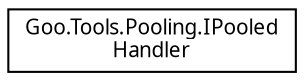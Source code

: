 digraph "Graphical Class Hierarchy"
{
 // LATEX_PDF_SIZE
  edge [fontname="Calibrii",fontsize="10",labelfontname="Calibrii",labelfontsize="10"];
  node [fontname="Calibrii",fontsize="10",shape=record];
  rankdir="LR";
  Node0 [label="Goo.Tools.Pooling.IPooled\lHandler",height=0.2,width=0.4,color="black", fillcolor="white", style="filled",URL="$da/dba/classGoo_1_1Tools_1_1Pooling_1_1IPooledHandler.html",tooltip=" "];
}
